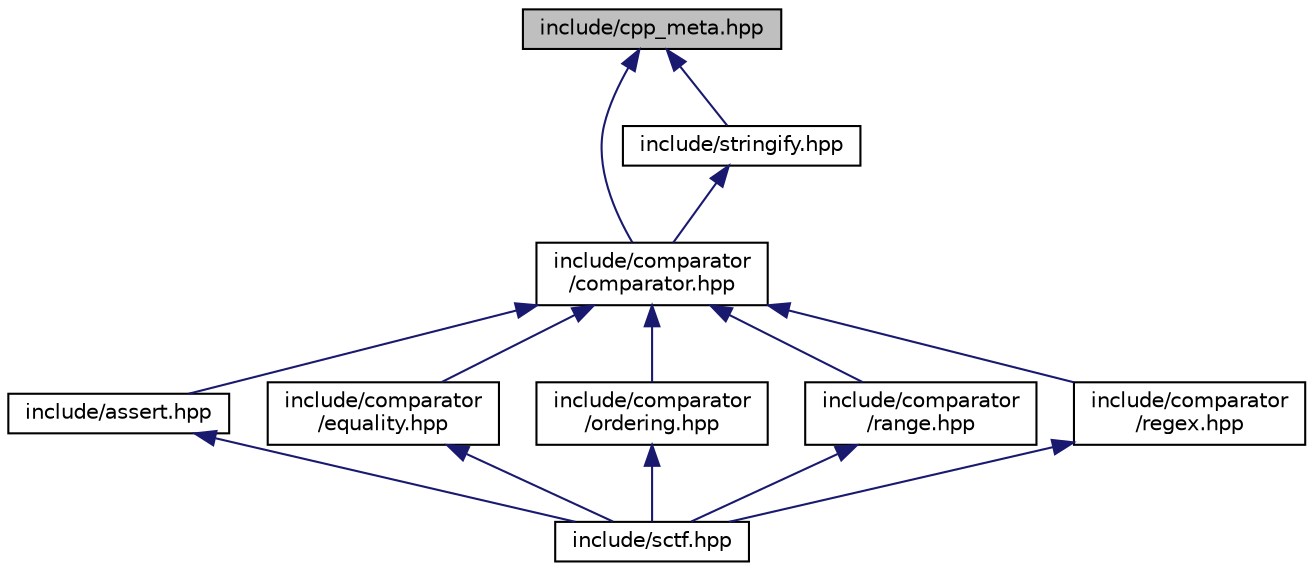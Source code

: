 digraph "include/cpp_meta.hpp"
{
  edge [fontname="Helvetica",fontsize="10",labelfontname="Helvetica",labelfontsize="10"];
  node [fontname="Helvetica",fontsize="10",shape=record];
  Node1 [label="include/cpp_meta.hpp",height=0.2,width=0.4,color="black", fillcolor="grey75", style="filled", fontcolor="black"];
  Node1 -> Node2 [dir="back",color="midnightblue",fontsize="10",style="solid",fontname="Helvetica"];
  Node2 [label="include/comparator\l/comparator.hpp",height=0.2,width=0.4,color="black", fillcolor="white", style="filled",URL="$comparator_8hpp.html"];
  Node2 -> Node3 [dir="back",color="midnightblue",fontsize="10",style="solid",fontname="Helvetica"];
  Node3 [label="include/assert.hpp",height=0.2,width=0.4,color="black", fillcolor="white", style="filled",URL="$assert_8hpp.html"];
  Node3 -> Node4 [dir="back",color="midnightblue",fontsize="10",style="solid",fontname="Helvetica"];
  Node4 [label="include/sctf.hpp",height=0.2,width=0.4,color="black", fillcolor="white", style="filled",URL="$sctf_8hpp.html"];
  Node2 -> Node5 [dir="back",color="midnightblue",fontsize="10",style="solid",fontname="Helvetica"];
  Node5 [label="include/comparator\l/equality.hpp",height=0.2,width=0.4,color="black", fillcolor="white", style="filled",URL="$equality_8hpp.html"];
  Node5 -> Node4 [dir="back",color="midnightblue",fontsize="10",style="solid",fontname="Helvetica"];
  Node2 -> Node6 [dir="back",color="midnightblue",fontsize="10",style="solid",fontname="Helvetica"];
  Node6 [label="include/comparator\l/ordering.hpp",height=0.2,width=0.4,color="black", fillcolor="white", style="filled",URL="$ordering_8hpp_source.html"];
  Node6 -> Node4 [dir="back",color="midnightblue",fontsize="10",style="solid",fontname="Helvetica"];
  Node2 -> Node7 [dir="back",color="midnightblue",fontsize="10",style="solid",fontname="Helvetica"];
  Node7 [label="include/comparator\l/range.hpp",height=0.2,width=0.4,color="black", fillcolor="white", style="filled",URL="$range_8hpp_source.html"];
  Node7 -> Node4 [dir="back",color="midnightblue",fontsize="10",style="solid",fontname="Helvetica"];
  Node2 -> Node8 [dir="back",color="midnightblue",fontsize="10",style="solid",fontname="Helvetica"];
  Node8 [label="include/comparator\l/regex.hpp",height=0.2,width=0.4,color="black", fillcolor="white", style="filled",URL="$comparator_2regex_8hpp_source.html"];
  Node8 -> Node4 [dir="back",color="midnightblue",fontsize="10",style="solid",fontname="Helvetica"];
  Node1 -> Node9 [dir="back",color="midnightblue",fontsize="10",style="solid",fontname="Helvetica"];
  Node9 [label="include/stringify.hpp",height=0.2,width=0.4,color="black", fillcolor="white", style="filled",URL="$stringify_8hpp.html"];
  Node9 -> Node2 [dir="back",color="midnightblue",fontsize="10",style="solid",fontname="Helvetica"];
}
